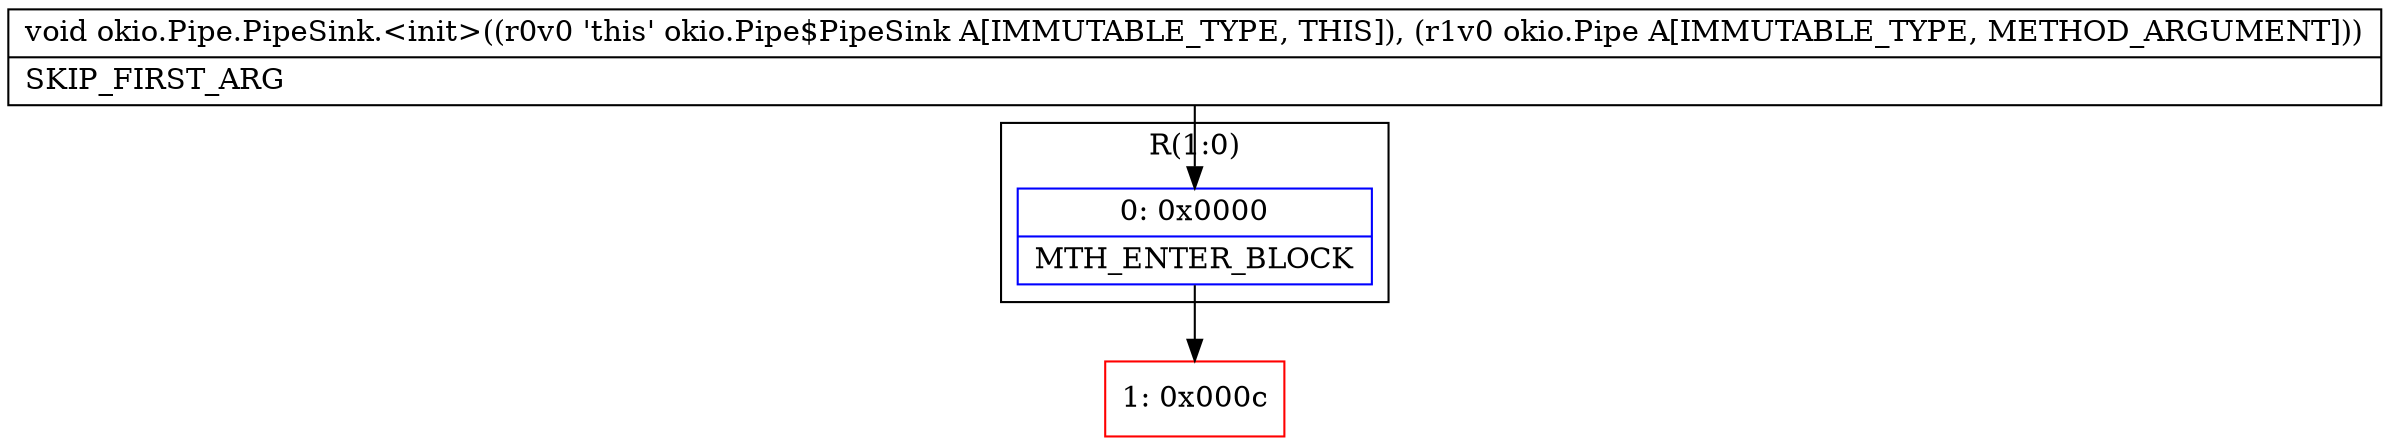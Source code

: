 digraph "CFG forokio.Pipe.PipeSink.\<init\>(Lokio\/Pipe;)V" {
subgraph cluster_Region_1224672411 {
label = "R(1:0)";
node [shape=record,color=blue];
Node_0 [shape=record,label="{0\:\ 0x0000|MTH_ENTER_BLOCK\l}"];
}
Node_1 [shape=record,color=red,label="{1\:\ 0x000c}"];
MethodNode[shape=record,label="{void okio.Pipe.PipeSink.\<init\>((r0v0 'this' okio.Pipe$PipeSink A[IMMUTABLE_TYPE, THIS]), (r1v0 okio.Pipe A[IMMUTABLE_TYPE, METHOD_ARGUMENT]))  | SKIP_FIRST_ARG\l}"];
MethodNode -> Node_0;
Node_0 -> Node_1;
}

